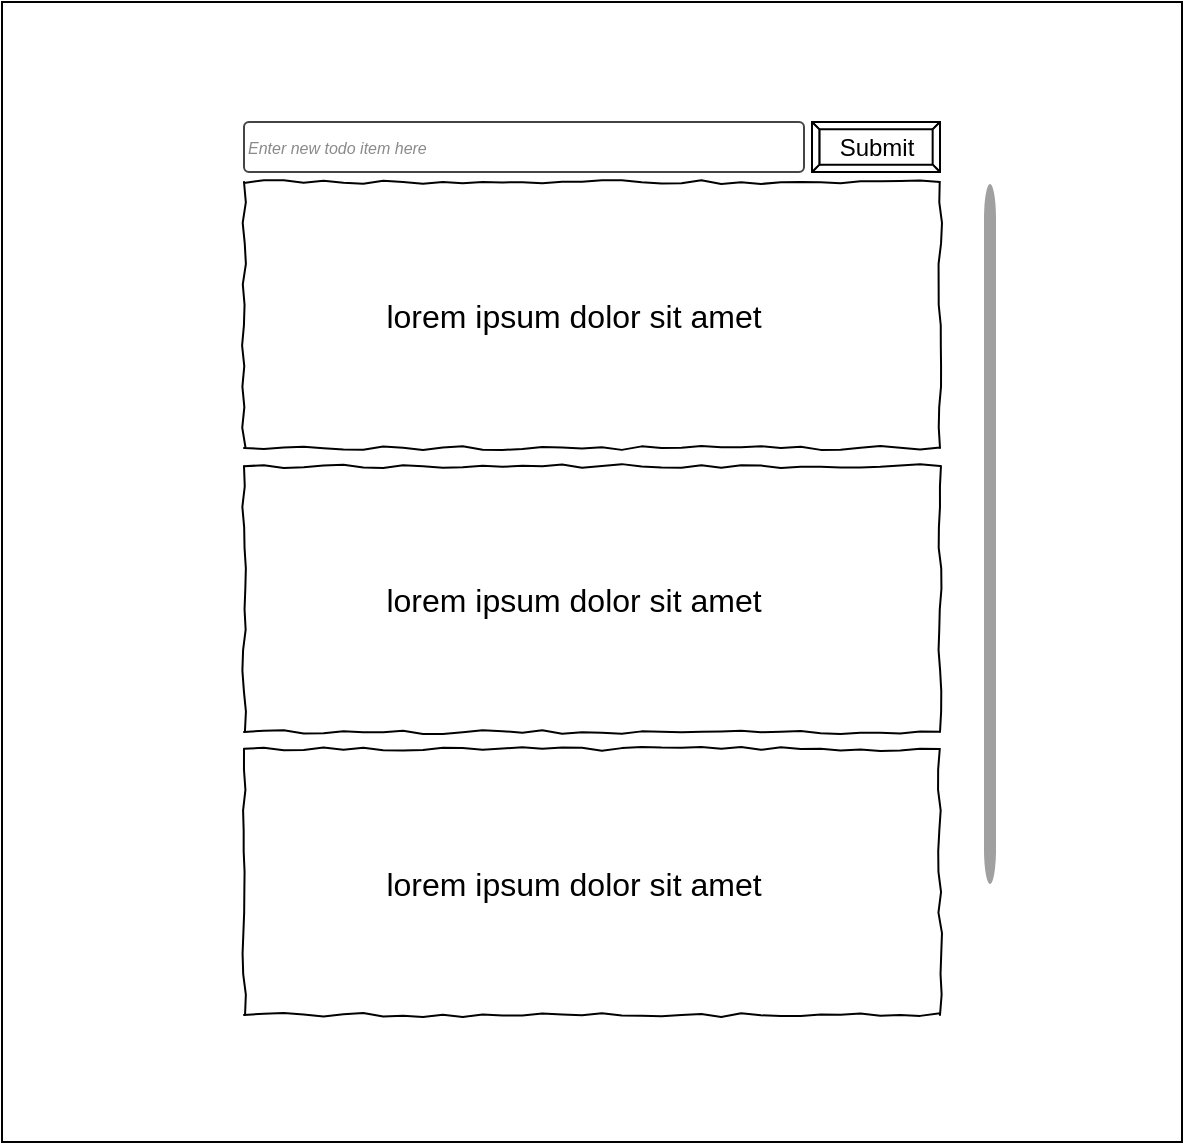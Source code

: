 <mxfile version="11.3.1" type="device" pages="1"><diagram name="Page-1" id="03018318-947c-dd8e-b7a3-06fadd420f32"><mxGraphModel dx="846" dy="726" grid="1" gridSize="10" guides="1" tooltips="1" connect="1" arrows="1" fold="1" page="1" pageScale="1" pageWidth="1100" pageHeight="850" background="#ffffff" math="0" shadow="0"><root><mxCell id="0"/><mxCell id="1" parent="0"/><mxCell id="N3zRfVgXSRLxKeNaEd2X-18" value="" style="rounded=0;whiteSpace=wrap;html=1;" vertex="1" parent="1"><mxGeometry x="189" y="50" width="590" height="570" as="geometry"/></mxCell><mxCell id="N3zRfVgXSRLxKeNaEd2X-3" value="&lt;i&gt;&lt;font color=&quot;#8a8a8a&quot;&gt;Enter new todo item here&lt;/font&gt;&lt;/i&gt;" style="strokeWidth=1;html=1;shadow=0;dashed=0;shape=mxgraph.ios.iTextInput;strokeColor=#444444;fontColor=#000000;buttonText=;fontSize=8;fillColor=#ffffff;whiteSpace=wrap;align=left;" vertex="1" parent="1"><mxGeometry x="310" y="110" width="280" height="25" as="geometry"/></mxCell><mxCell id="N3zRfVgXSRLxKeNaEd2X-8" value="" style="group" vertex="1" connectable="0" parent="1"><mxGeometry x="310" y="140" width="348" height="133" as="geometry"/></mxCell><mxCell id="N3zRfVgXSRLxKeNaEd2X-1" value="" style="whiteSpace=wrap;html=1;rounded=0;shadow=0;labelBackgroundColor=none;strokeColor=#000000;strokeWidth=1;fillColor=none;fontFamily=Verdana;fontSize=12;fontColor=#000000;align=center;comic=1;" vertex="1" parent="N3zRfVgXSRLxKeNaEd2X-8"><mxGeometry width="348" height="133" as="geometry"/></mxCell><mxCell id="N3zRfVgXSRLxKeNaEd2X-4" value="" style="shape=image;html=1;verticalAlign=top;verticalLabelPosition=bottom;labelBackgroundColor=#ffffff;imageAspect=0;aspect=fixed;image=https://cdn0.iconfinder.com/data/icons/slim-square-icons-basics/100/basics-22-128.png" vertex="1" parent="N3zRfVgXSRLxKeNaEd2X-8"><mxGeometry x="310" y="10" width="24" height="24" as="geometry"/></mxCell><mxCell id="N3zRfVgXSRLxKeNaEd2X-5" value="&lt;span style=&quot;font-size: 16px ; text-align: left&quot;&gt;lorem ipsum dolor sit amet&lt;/span&gt;" style="text;html=1;strokeColor=none;fillColor=none;align=center;verticalAlign=middle;whiteSpace=wrap;rounded=0;" vertex="1" parent="N3zRfVgXSRLxKeNaEd2X-8"><mxGeometry x="30" y="57" width="270" height="20" as="geometry"/></mxCell><mxCell id="N3zRfVgXSRLxKeNaEd2X-9" value="" style="group" vertex="1" connectable="0" parent="1"><mxGeometry x="310" y="423.5" width="348" height="133" as="geometry"/></mxCell><mxCell id="N3zRfVgXSRLxKeNaEd2X-10" value="" style="whiteSpace=wrap;html=1;rounded=0;shadow=0;labelBackgroundColor=none;strokeColor=#000000;strokeWidth=1;fillColor=none;fontFamily=Verdana;fontSize=12;fontColor=#000000;align=center;comic=1;" vertex="1" parent="N3zRfVgXSRLxKeNaEd2X-9"><mxGeometry width="348" height="133" as="geometry"/></mxCell><mxCell id="N3zRfVgXSRLxKeNaEd2X-11" value="" style="shape=image;html=1;verticalAlign=top;verticalLabelPosition=bottom;labelBackgroundColor=#ffffff;imageAspect=0;aspect=fixed;image=https://cdn0.iconfinder.com/data/icons/slim-square-icons-basics/100/basics-22-128.png" vertex="1" parent="N3zRfVgXSRLxKeNaEd2X-9"><mxGeometry x="310" y="10" width="24" height="24" as="geometry"/></mxCell><mxCell id="N3zRfVgXSRLxKeNaEd2X-12" value="&lt;span style=&quot;font-size: 16px ; text-align: left&quot;&gt;lorem ipsum dolor sit amet&lt;/span&gt;" style="text;html=1;strokeColor=none;fillColor=none;align=center;verticalAlign=middle;whiteSpace=wrap;rounded=0;" vertex="1" parent="N3zRfVgXSRLxKeNaEd2X-9"><mxGeometry x="30" y="57" width="270" height="20" as="geometry"/></mxCell><mxCell id="N3zRfVgXSRLxKeNaEd2X-13" value="" style="group" vertex="1" connectable="0" parent="1"><mxGeometry x="310" y="282" width="348" height="133" as="geometry"/></mxCell><mxCell id="N3zRfVgXSRLxKeNaEd2X-14" value="" style="whiteSpace=wrap;html=1;rounded=0;shadow=0;labelBackgroundColor=none;strokeColor=#000000;strokeWidth=1;fillColor=none;fontFamily=Verdana;fontSize=12;fontColor=#000000;align=center;comic=1;" vertex="1" parent="N3zRfVgXSRLxKeNaEd2X-13"><mxGeometry width="348" height="133" as="geometry"/></mxCell><mxCell id="N3zRfVgXSRLxKeNaEd2X-15" value="" style="shape=image;html=1;verticalAlign=top;verticalLabelPosition=bottom;labelBackgroundColor=#ffffff;imageAspect=0;aspect=fixed;image=https://cdn0.iconfinder.com/data/icons/slim-square-icons-basics/100/basics-22-128.png" vertex="1" parent="N3zRfVgXSRLxKeNaEd2X-13"><mxGeometry x="310" y="10" width="24" height="24" as="geometry"/></mxCell><mxCell id="N3zRfVgXSRLxKeNaEd2X-16" value="&lt;span style=&quot;font-size: 16px ; text-align: left&quot;&gt;lorem ipsum dolor sit amet&lt;/span&gt;" style="text;html=1;strokeColor=none;fillColor=none;align=center;verticalAlign=middle;whiteSpace=wrap;rounded=0;" vertex="1" parent="N3zRfVgXSRLxKeNaEd2X-13"><mxGeometry x="30" y="57" width="270" height="20" as="geometry"/></mxCell><mxCell id="N3zRfVgXSRLxKeNaEd2X-17" value="Submit" style="labelPosition=center;verticalLabelPosition=middle;align=center;html=1;shape=mxgraph.basic.button;dx=3.67;" vertex="1" parent="1"><mxGeometry x="594" y="110" width="64" height="25" as="geometry"/></mxCell><mxCell id="N3zRfVgXSRLxKeNaEd2X-19" value="" style="html=1;verticalLabelPosition=bottom;labelBackgroundColor=#ffffff;verticalAlign=top;shadow=0;dashed=0;strokeWidth=2;shape=mxgraph.ios7.misc.scroll_(vertical);fillColor=#a0a0a0;" vertex="1" parent="1"><mxGeometry x="680" y="141" width="6" height="350" as="geometry"/></mxCell></root></mxGraphModel></diagram></mxfile>